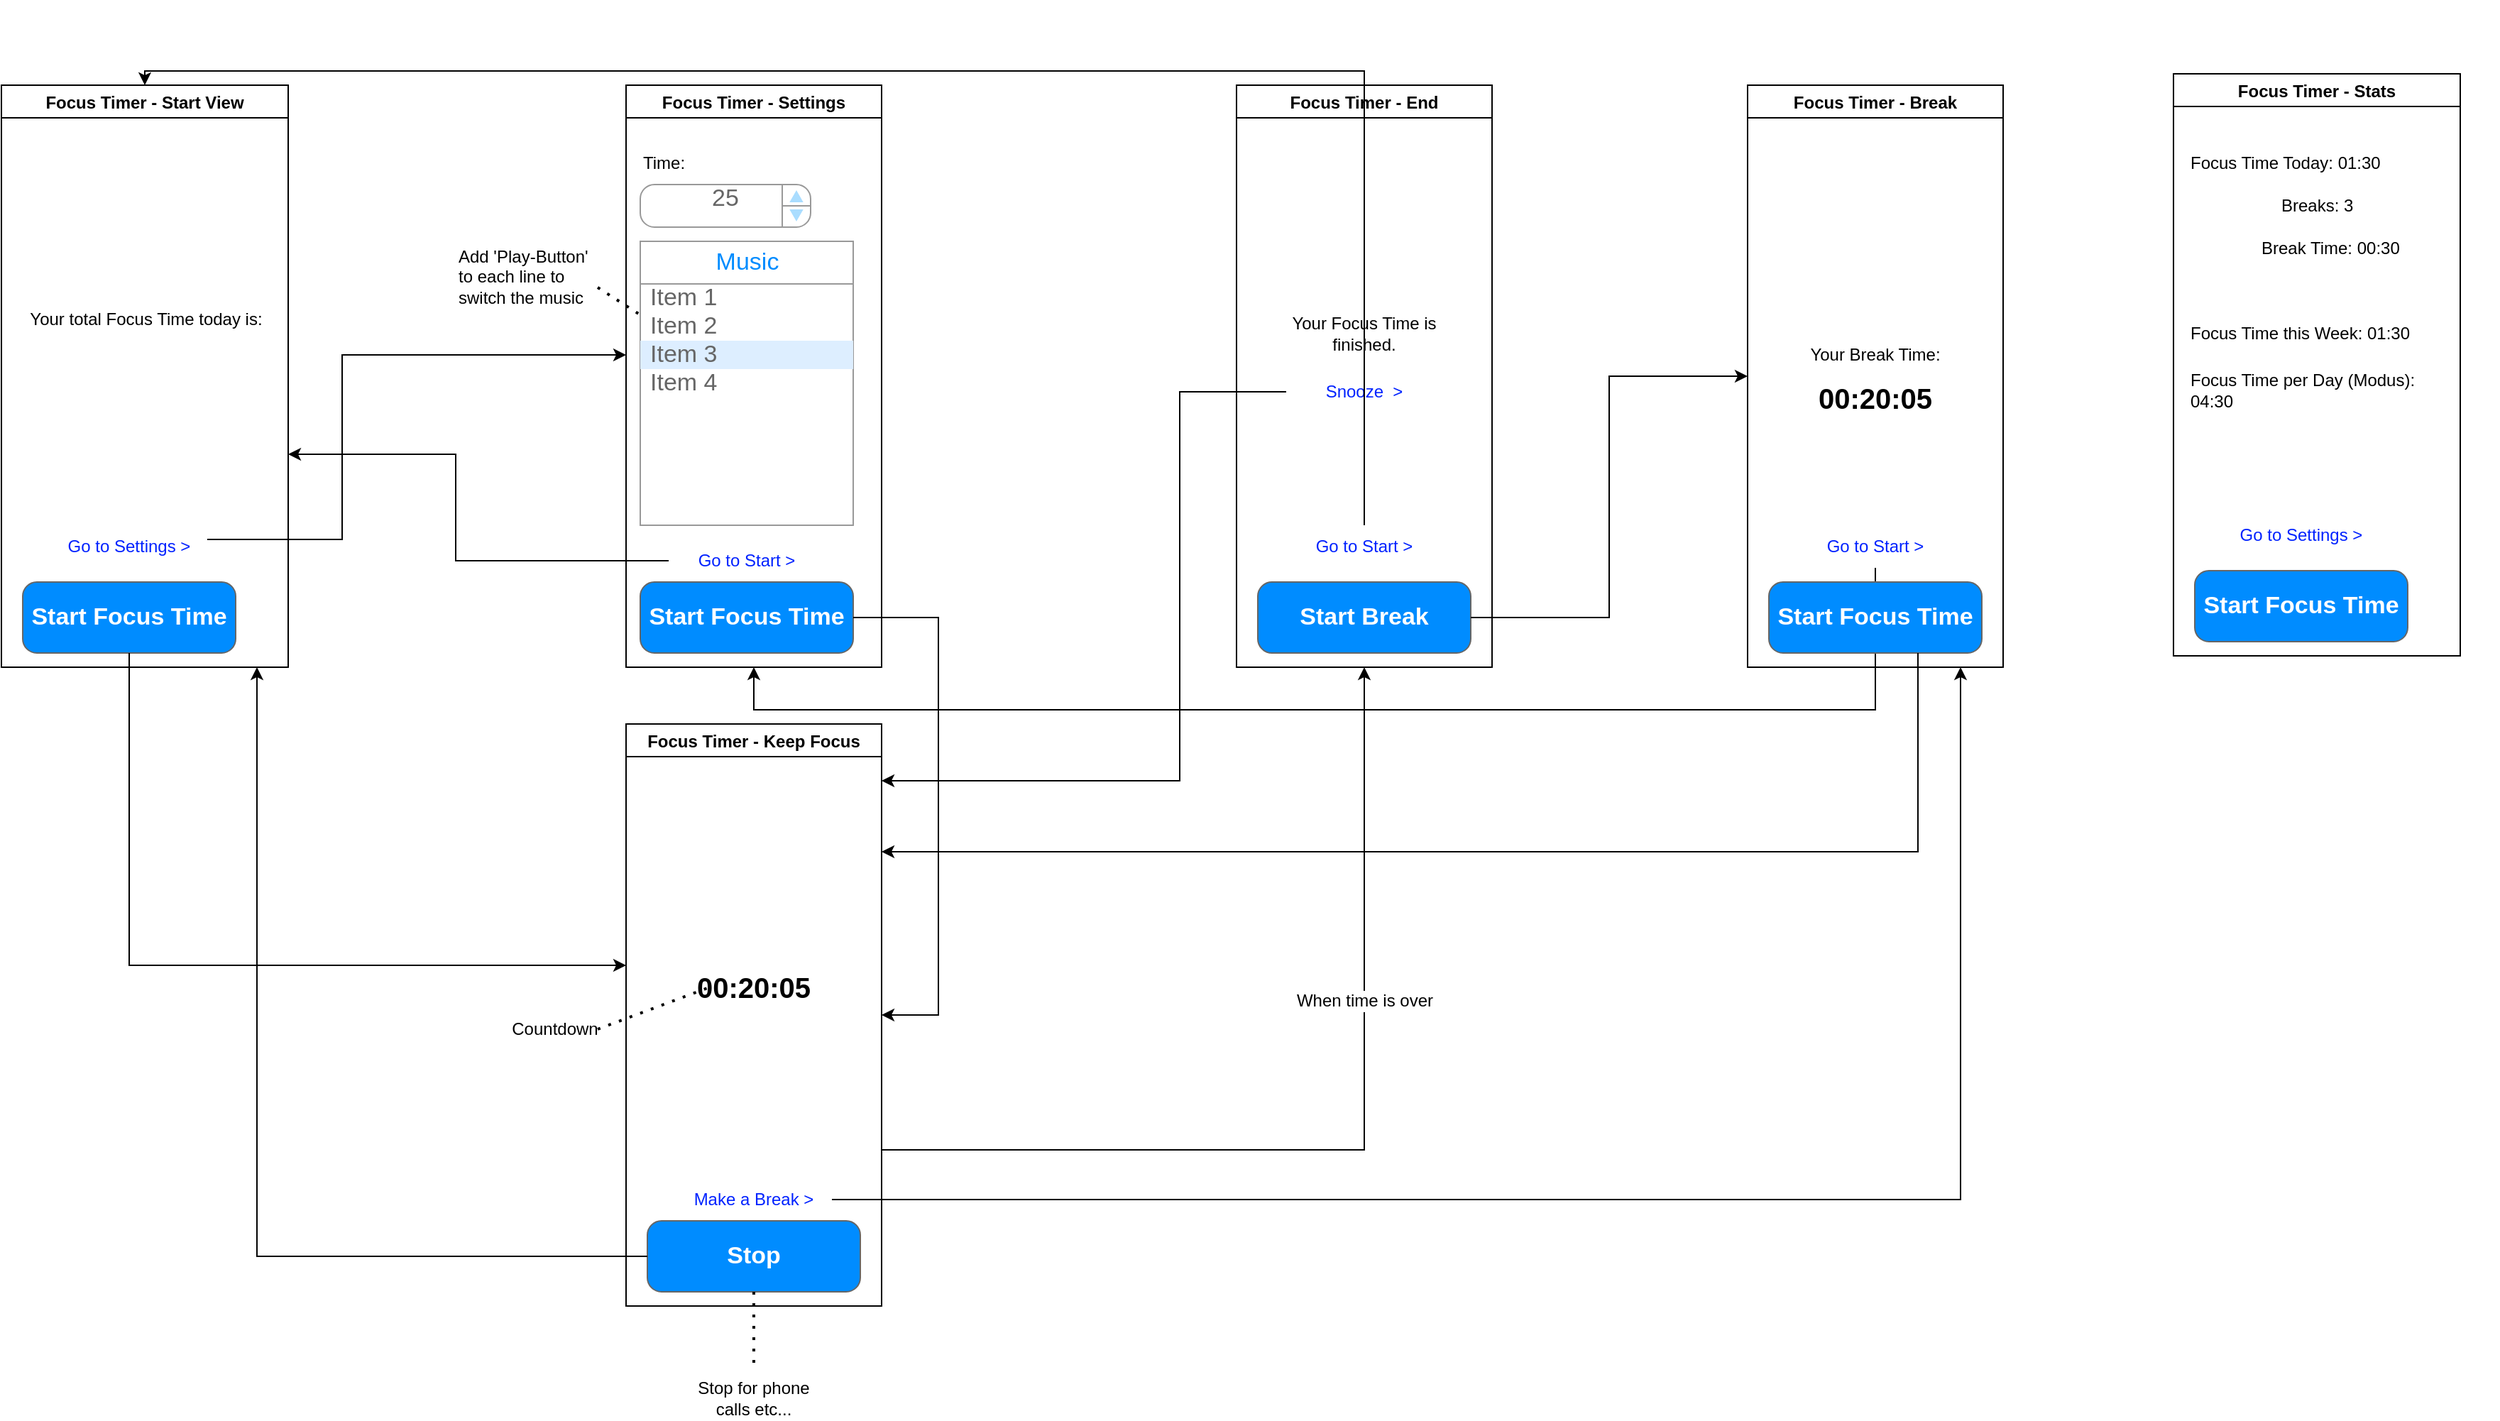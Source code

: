 <mxfile version="20.4.1" type="device"><diagram name="Page-1" id="f1b7ffb7-ca1e-a977-7cf5-a751b3c06c05"><mxGraphModel dx="2248" dy="705" grid="1" gridSize="10" guides="1" tooltips="1" connect="1" arrows="1" fold="1" page="1" pageScale="1" pageWidth="826" pageHeight="1169" background="#ffffff" math="0" shadow="0"><root><mxCell id="0"/><mxCell id="1" parent="0"/><mxCell id="MVP5gotej_pAPhnF4T3n-219" value="" style="endArrow=classic;html=1;rounded=0;fontSize=12;fontColor=#0022FF;align=center;edgeStyle=elbowEdgeStyle;elbow=vertical;" parent="1" source="MVP5gotej_pAPhnF4T3n-218" target="MVP5gotej_pAPhnF4T3n-155" edge="1"><mxGeometry width="50" height="50" relative="1" as="geometry"><mxPoint x="295" y="415" as="sourcePoint"/><mxPoint x="10" y="340" as="targetPoint"/><Array as="points"><mxPoint x="530" y="520"/><mxPoint x="450" y="360"/><mxPoint x="520" y="520"/><mxPoint x="520" y="520"/></Array></mxGeometry></mxCell><mxCell id="MVP5gotej_pAPhnF4T3n-155" value="Focus Timer - Settings" style="swimlane;" parent="1" vertex="1"><mxGeometry x="-180" y="80" width="180" height="410" as="geometry"/></mxCell><mxCell id="MVP5gotej_pAPhnF4T3n-157" value="25" style="strokeWidth=1;shadow=0;dashed=0;align=center;html=1;shape=mxgraph.mockup.forms.spinner;strokeColor=#999999;spinLayout=right;spinStyle=normal;adjStyle=triangle;fillColor=#aaddff;fontSize=17;fontColor=#666666;mainText=;html=1;overflow=fill;" parent="MVP5gotej_pAPhnF4T3n-155" vertex="1"><mxGeometry x="10" y="70" width="120" height="30" as="geometry"/></mxCell><mxCell id="MVP5gotej_pAPhnF4T3n-158" value="Time:" style="text;html=1;strokeColor=none;fillColor=none;align=left;verticalAlign=middle;whiteSpace=wrap;rounded=0;" parent="MVP5gotej_pAPhnF4T3n-155" vertex="1"><mxGeometry x="10" y="40" width="60" height="30" as="geometry"/></mxCell><mxCell id="MVP5gotej_pAPhnF4T3n-165" value="Start Focus Time" style="strokeWidth=1;shadow=0;dashed=0;align=center;html=1;shape=mxgraph.mockup.buttons.button;strokeColor=#666666;fontColor=#ffffff;mainText=;buttonStyle=round;fontSize=17;fontStyle=1;fillColor=#008cff;whiteSpace=wrap;" parent="MVP5gotej_pAPhnF4T3n-155" vertex="1"><mxGeometry x="10" y="350" width="150" height="50" as="geometry"/></mxCell><mxCell id="MVP5gotej_pAPhnF4T3n-159" value="" style="strokeWidth=1;shadow=0;dashed=0;align=center;html=1;shape=mxgraph.mockup.forms.rrect;rSize=0;strokeColor=#999999;fillColor=#ffffff;" parent="MVP5gotej_pAPhnF4T3n-155" vertex="1"><mxGeometry x="10" y="110" width="150" height="200" as="geometry"/></mxCell><mxCell id="MVP5gotej_pAPhnF4T3n-160" value="Music" style="strokeWidth=1;shadow=0;dashed=0;align=center;html=1;shape=mxgraph.mockup.forms.rrect;rSize=0;strokeColor=#999999;fontColor=#008cff;fontSize=17;fillColor=#ffffff;resizeWidth=1;" parent="MVP5gotej_pAPhnF4T3n-159" vertex="1"><mxGeometry width="150" height="30" relative="1" as="geometry"/></mxCell><mxCell id="MVP5gotej_pAPhnF4T3n-161" value="Item 1" style="strokeWidth=1;shadow=0;dashed=0;align=center;html=1;shape=mxgraph.mockup.forms.anchor;fontSize=17;fontColor=#666666;align=left;spacingLeft=5;resizeWidth=1;" parent="MVP5gotej_pAPhnF4T3n-159" vertex="1"><mxGeometry width="150" height="20" relative="1" as="geometry"><mxPoint y="30" as="offset"/></mxGeometry></mxCell><mxCell id="MVP5gotej_pAPhnF4T3n-162" value="Item 2" style="strokeWidth=1;shadow=0;dashed=0;align=center;html=1;shape=mxgraph.mockup.forms.anchor;fontSize=17;fontColor=#666666;align=left;spacingLeft=5;resizeWidth=1;" parent="MVP5gotej_pAPhnF4T3n-159" vertex="1"><mxGeometry width="150" height="20" relative="1" as="geometry"><mxPoint y="50" as="offset"/></mxGeometry></mxCell><mxCell id="MVP5gotej_pAPhnF4T3n-163" value="Item 3" style="strokeWidth=1;shadow=0;dashed=0;align=center;html=1;shape=mxgraph.mockup.forms.rrect;rSize=0;fontSize=17;fontColor=#666666;align=left;spacingLeft=5;fillColor=#ddeeff;strokeColor=none;resizeWidth=1;" parent="MVP5gotej_pAPhnF4T3n-159" vertex="1"><mxGeometry width="150" height="20" relative="1" as="geometry"><mxPoint y="70" as="offset"/></mxGeometry></mxCell><mxCell id="MVP5gotej_pAPhnF4T3n-164" value="Item 4" style="strokeWidth=1;shadow=0;dashed=0;align=center;html=1;shape=mxgraph.mockup.forms.anchor;fontSize=17;fontColor=#666666;align=left;spacingLeft=5;resizeWidth=1;" parent="MVP5gotej_pAPhnF4T3n-159" vertex="1"><mxGeometry width="150" height="20" relative="1" as="geometry"><mxPoint y="90" as="offset"/></mxGeometry></mxCell><mxCell id="TDfAbqtwtTDkD66b4viC-15" value="Go to Start &amp;gt;" style="text;html=1;strokeColor=none;fillColor=none;align=center;verticalAlign=middle;whiteSpace=wrap;rounded=0;fontSize=12;fontStyle=0;fontColor=#0022FF;" vertex="1" parent="MVP5gotej_pAPhnF4T3n-155"><mxGeometry x="30" y="320" width="110" height="30" as="geometry"/></mxCell><mxCell id="MVP5gotej_pAPhnF4T3n-166" value="Add 'Play-Button' to each line to switch the music" style="text;html=1;strokeColor=none;fillColor=none;align=left;verticalAlign=middle;whiteSpace=wrap;rounded=0;" parent="1" vertex="1"><mxGeometry x="-300" y="200" width="100" height="30" as="geometry"/></mxCell><mxCell id="MVP5gotej_pAPhnF4T3n-167" value="" style="endArrow=none;dashed=1;html=1;dashPattern=1 3;strokeWidth=2;rounded=0;exitX=1;exitY=0.75;exitDx=0;exitDy=0;" parent="1" source="MVP5gotej_pAPhnF4T3n-166" target="MVP5gotej_pAPhnF4T3n-159" edge="1"><mxGeometry width="50" height="50" relative="1" as="geometry"><mxPoint x="-120" y="580" as="sourcePoint"/><mxPoint x="-70" y="530" as="targetPoint"/></mxGeometry></mxCell><mxCell id="MVP5gotej_pAPhnF4T3n-168" value="Focus Timer - Break" style="swimlane;" parent="1" vertex="1"><mxGeometry x="610" y="80" width="180" height="410" as="geometry"/></mxCell><mxCell id="MVP5gotej_pAPhnF4T3n-179" value="Your Break Time:" style="text;html=1;strokeColor=none;fillColor=none;align=center;verticalAlign=middle;whiteSpace=wrap;rounded=0;" parent="MVP5gotej_pAPhnF4T3n-168" vertex="1"><mxGeometry x="35" y="175" width="110" height="30" as="geometry"/></mxCell><mxCell id="MVP5gotej_pAPhnF4T3n-180" value="00:20:05" style="text;html=1;strokeColor=none;fillColor=none;align=center;verticalAlign=middle;whiteSpace=wrap;rounded=0;fontStyle=1;fontSize=20;" parent="MVP5gotej_pAPhnF4T3n-168" vertex="1"><mxGeometry x="60" y="205" width="60" height="30" as="geometry"/></mxCell><mxCell id="MVP5gotej_pAPhnF4T3n-181" value="Start Focus Time" style="strokeWidth=1;shadow=0;dashed=0;align=center;html=1;shape=mxgraph.mockup.buttons.button;strokeColor=#666666;fontColor=#ffffff;mainText=;buttonStyle=round;fontSize=17;fontStyle=1;fillColor=#008cff;whiteSpace=wrap;" parent="MVP5gotej_pAPhnF4T3n-168" vertex="1"><mxGeometry x="15" y="350" width="150" height="50" as="geometry"/></mxCell><mxCell id="MVP5gotej_pAPhnF4T3n-218" value="Go to Start &amp;gt;" style="text;html=1;strokeColor=none;fillColor=none;align=center;verticalAlign=middle;whiteSpace=wrap;rounded=0;fontSize=12;fontStyle=0;fontColor=#0022FF;" parent="MVP5gotej_pAPhnF4T3n-168" vertex="1"><mxGeometry x="35" y="310" width="110" height="30" as="geometry"/></mxCell><mxCell id="MVP5gotej_pAPhnF4T3n-186" value="Focus Timer - Keep Focus" style="swimlane;" parent="1" vertex="1"><mxGeometry x="-180" y="530" width="180" height="410" as="geometry"/></mxCell><mxCell id="MVP5gotej_pAPhnF4T3n-189" value="Stop" style="strokeWidth=1;shadow=0;dashed=0;align=center;html=1;shape=mxgraph.mockup.buttons.button;strokeColor=#666666;fontColor=#ffffff;mainText=;buttonStyle=round;fontSize=17;fontStyle=1;fillColor=#008cff;whiteSpace=wrap;" parent="MVP5gotej_pAPhnF4T3n-186" vertex="1"><mxGeometry x="15" y="350" width="150" height="50" as="geometry"/></mxCell><mxCell id="MVP5gotej_pAPhnF4T3n-200" value="00:20:05" style="text;html=1;strokeColor=none;fillColor=none;align=center;verticalAlign=middle;whiteSpace=wrap;rounded=0;fontStyle=1;fontSize=20;" parent="MVP5gotej_pAPhnF4T3n-186" vertex="1"><mxGeometry x="60" y="170" width="60" height="30" as="geometry"/></mxCell><mxCell id="MVP5gotej_pAPhnF4T3n-231" value="Make a Break &amp;gt;" style="text;html=1;strokeColor=none;fillColor=none;align=center;verticalAlign=middle;whiteSpace=wrap;rounded=0;fontSize=12;fontStyle=0;fontColor=#0022FF;" parent="MVP5gotej_pAPhnF4T3n-186" vertex="1"><mxGeometry x="35" y="320" width="110" height="30" as="geometry"/></mxCell><mxCell id="MVP5gotej_pAPhnF4T3n-199" value="" style="endArrow=classic;html=1;rounded=0;fontSize=20;edgeStyle=orthogonalEdgeStyle;" parent="1" source="MVP5gotej_pAPhnF4T3n-231" target="MVP5gotej_pAPhnF4T3n-168" edge="1"><mxGeometry width="50" height="50" relative="1" as="geometry"><mxPoint x="90" y="580" as="sourcePoint"/><mxPoint x="140" y="530" as="targetPoint"/><Array as="points"><mxPoint x="760" y="865"/></Array></mxGeometry></mxCell><mxCell id="MVP5gotej_pAPhnF4T3n-201" value="Countdown" style="text;html=1;strokeColor=none;fillColor=none;align=center;verticalAlign=middle;whiteSpace=wrap;rounded=0;fontSize=12;" parent="1" vertex="1"><mxGeometry x="-260" y="730" width="60" height="30" as="geometry"/></mxCell><mxCell id="MVP5gotej_pAPhnF4T3n-204" value="" style="endArrow=none;dashed=1;html=1;dashPattern=1 3;strokeWidth=2;rounded=0;fontSize=12;exitX=1;exitY=0.5;exitDx=0;exitDy=0;entryX=0;entryY=0.5;entryDx=0;entryDy=0;" parent="1" source="MVP5gotej_pAPhnF4T3n-201" target="MVP5gotej_pAPhnF4T3n-200" edge="1"><mxGeometry width="50" height="50" relative="1" as="geometry"><mxPoint x="80" y="720" as="sourcePoint"/><mxPoint x="130" y="670" as="targetPoint"/></mxGeometry></mxCell><mxCell id="MVP5gotej_pAPhnF4T3n-205" value="" style="endArrow=classic;html=1;rounded=0;fontSize=12;edgeStyle=elbowEdgeStyle;" parent="1" source="MVP5gotej_pAPhnF4T3n-165" target="MVP5gotej_pAPhnF4T3n-186" edge="1"><mxGeometry width="50" height="50" relative="1" as="geometry"><mxPoint x="80" y="550" as="sourcePoint"/><mxPoint x="130" y="500" as="targetPoint"/><Array as="points"><mxPoint x="40" y="370"/></Array></mxGeometry></mxCell><mxCell id="MVP5gotej_pAPhnF4T3n-207" value="Focus Timer - End" style="swimlane;" parent="1" vertex="1"><mxGeometry x="250" y="80" width="180" height="410" as="geometry"/></mxCell><mxCell id="MVP5gotej_pAPhnF4T3n-208" value="Your Focus Time is finished." style="text;html=1;strokeColor=none;fillColor=none;align=center;verticalAlign=middle;whiteSpace=wrap;rounded=0;" parent="MVP5gotej_pAPhnF4T3n-207" vertex="1"><mxGeometry x="35" y="160" width="110" height="30" as="geometry"/></mxCell><mxCell id="MVP5gotej_pAPhnF4T3n-210" value="Start Break" style="strokeWidth=1;shadow=0;dashed=0;align=center;html=1;shape=mxgraph.mockup.buttons.button;strokeColor=#666666;fontColor=#ffffff;mainText=;buttonStyle=round;fontSize=17;fontStyle=1;fillColor=#008cff;whiteSpace=wrap;" parent="MVP5gotej_pAPhnF4T3n-207" vertex="1"><mxGeometry x="15" y="350" width="150" height="50" as="geometry"/></mxCell><mxCell id="MVP5gotej_pAPhnF4T3n-212" value="Go to Start &amp;gt;" style="text;html=1;strokeColor=none;fillColor=none;align=center;verticalAlign=middle;whiteSpace=wrap;rounded=0;fontSize=12;fontStyle=0;fontColor=#0022FF;" parent="MVP5gotej_pAPhnF4T3n-207" vertex="1"><mxGeometry x="35" y="310" width="110" height="30" as="geometry"/></mxCell><mxCell id="TDfAbqtwtTDkD66b4viC-1" value="Snooze&amp;nbsp; &amp;gt;" style="text;html=1;strokeColor=none;fillColor=none;align=center;verticalAlign=middle;whiteSpace=wrap;rounded=0;fontSize=12;fontStyle=0;fontColor=#0022FF;" vertex="1" parent="MVP5gotej_pAPhnF4T3n-207"><mxGeometry x="35" y="201" width="110" height="30" as="geometry"/></mxCell><mxCell id="MVP5gotej_pAPhnF4T3n-216" value="" style="endArrow=classic;html=1;rounded=0;fontSize=12;fontColor=#0022FF;align=center;edgeStyle=elbowEdgeStyle;elbow=vertical;" parent="1" source="MVP5gotej_pAPhnF4T3n-212" target="TDfAbqtwtTDkD66b4viC-3" edge="1"><mxGeometry width="50" height="50" relative="1" as="geometry"><mxPoint x="200" y="520" as="sourcePoint"/><mxPoint x="250" y="470" as="targetPoint"/><Array as="points"><mxPoint x="40" y="70"/><mxPoint x="-390" y="30"/></Array></mxGeometry></mxCell><mxCell id="MVP5gotej_pAPhnF4T3n-217" value="" style="endArrow=classic;html=1;rounded=0;fontSize=12;fontColor=#0022FF;edgeStyle=orthogonalEdgeStyle;" parent="1" source="MVP5gotej_pAPhnF4T3n-210" target="MVP5gotej_pAPhnF4T3n-168" edge="1"><mxGeometry width="50" height="50" relative="1" as="geometry"><mxPoint x="510" y="610" as="sourcePoint"/><mxPoint x="560" y="560" as="targetPoint"/></mxGeometry></mxCell><mxCell id="MVP5gotej_pAPhnF4T3n-220" value="" style="endArrow=classic;html=1;rounded=0;fontSize=12;fontColor=#0022FF;elbow=vertical;edgeStyle=elbowEdgeStyle;" parent="1" source="MVP5gotej_pAPhnF4T3n-181" target="MVP5gotej_pAPhnF4T3n-186" edge="1"><mxGeometry width="50" height="50" relative="1" as="geometry"><mxPoint x="510" y="660" as="sourcePoint"/><mxPoint x="560" y="610" as="targetPoint"/><Array as="points"><mxPoint x="730" y="620"/><mxPoint x="330" y="670"/></Array></mxGeometry></mxCell><mxCell id="MVP5gotej_pAPhnF4T3n-221" value="" style="endArrow=classic;html=1;rounded=0;fontSize=12;fontColor=#0022FF;entryX=0.5;entryY=1;entryDx=0;entryDy=0;edgeStyle=elbowEdgeStyle;" parent="1" source="MVP5gotej_pAPhnF4T3n-186" target="MVP5gotej_pAPhnF4T3n-207" edge="1"><mxGeometry width="50" height="50" relative="1" as="geometry"><mxPoint x="350" y="790" as="sourcePoint"/><mxPoint x="400" y="740" as="targetPoint"/><Array as="points"><mxPoint x="340" y="830"/><mxPoint x="340" y="600"/></Array></mxGeometry></mxCell><mxCell id="MVP5gotej_pAPhnF4T3n-222" value="When time is over" style="edgeLabel;html=1;align=center;verticalAlign=middle;resizable=0;points=[];fontSize=12;fontColor=#000000;" parent="MVP5gotej_pAPhnF4T3n-221" vertex="1" connectable="0"><mxGeometry x="0.309" relative="1" as="geometry"><mxPoint as="offset"/></mxGeometry></mxCell><mxCell id="MVP5gotej_pAPhnF4T3n-223" value="" style="shape=image;html=1;verticalAlign=top;verticalLabelPosition=bottom;labelBackgroundColor=#ffffff;imageAspect=0;aspect=fixed;image=https://cdn2.iconfinder.com/data/icons/user-interface-169/32/bell-128.png;fontSize=12;fontColor=#000000;" parent="1" vertex="1"><mxGeometry x="314" y="20" width="52" height="52" as="geometry"/></mxCell><mxCell id="MVP5gotej_pAPhnF4T3n-232" value="Stop for phone calls etc..." style="text;html=1;strokeColor=none;fillColor=none;align=center;verticalAlign=middle;whiteSpace=wrap;rounded=0;fontSize=12;fontColor=#000000;" parent="1" vertex="1"><mxGeometry x="-135" y="990" width="90" height="30" as="geometry"/></mxCell><mxCell id="MVP5gotej_pAPhnF4T3n-234" value="" style="endArrow=none;dashed=1;html=1;dashPattern=1 3;strokeWidth=2;rounded=0;fontSize=12;fontColor=#000000;" parent="1" target="MVP5gotej_pAPhnF4T3n-189" edge="1"><mxGeometry width="50" height="50" relative="1" as="geometry"><mxPoint x="-90" y="980" as="sourcePoint"/><mxPoint x="440" y="740" as="targetPoint"/></mxGeometry></mxCell><mxCell id="hmSVjqWT71PVAOj1vNmM-1" value="Focus Timer - Stats" style="swimlane;" parent="1" vertex="1"><mxGeometry x="910" y="72" width="202" height="410" as="geometry"/></mxCell><mxCell id="hmSVjqWT71PVAOj1vNmM-4" value="Start Focus Time" style="strokeWidth=1;shadow=0;dashed=0;align=center;html=1;shape=mxgraph.mockup.buttons.button;strokeColor=#666666;fontColor=#ffffff;mainText=;buttonStyle=round;fontSize=17;fontStyle=1;fillColor=#008cff;whiteSpace=wrap;" parent="hmSVjqWT71PVAOj1vNmM-1" vertex="1"><mxGeometry x="15" y="350" width="150" height="50" as="geometry"/></mxCell><mxCell id="hmSVjqWT71PVAOj1vNmM-5" value="Go to Settings &amp;gt;" style="text;html=1;strokeColor=none;fillColor=none;align=center;verticalAlign=middle;whiteSpace=wrap;rounded=0;fontSize=12;fontStyle=0;fontColor=#0022FF;" parent="hmSVjqWT71PVAOj1vNmM-1" vertex="1"><mxGeometry x="35" y="310" width="110" height="30" as="geometry"/></mxCell><mxCell id="hmSVjqWT71PVAOj1vNmM-6" value="Focus Time Today: 01:30" style="text;html=1;strokeColor=none;fillColor=none;align=left;verticalAlign=middle;whiteSpace=wrap;rounded=0;" parent="hmSVjqWT71PVAOj1vNmM-1" vertex="1"><mxGeometry x="10" y="48" width="155" height="30" as="geometry"/></mxCell><mxCell id="hmSVjqWT71PVAOj1vNmM-7" value="Break Time: 00:30" style="text;html=1;strokeColor=none;fillColor=none;align=left;verticalAlign=middle;whiteSpace=wrap;rounded=0;" parent="hmSVjqWT71PVAOj1vNmM-1" vertex="1"><mxGeometry x="60" y="108" width="155" height="30" as="geometry"/></mxCell><mxCell id="hmSVjqWT71PVAOj1vNmM-8" value="Breaks: 3" style="text;html=1;strokeColor=none;fillColor=none;align=left;verticalAlign=middle;whiteSpace=wrap;rounded=0;" parent="hmSVjqWT71PVAOj1vNmM-1" vertex="1"><mxGeometry x="74" y="78" width="155" height="30" as="geometry"/></mxCell><mxCell id="hmSVjqWT71PVAOj1vNmM-9" value="Focus Time this Week: 01:30" style="text;html=1;strokeColor=none;fillColor=none;align=left;verticalAlign=middle;whiteSpace=wrap;rounded=0;" parent="hmSVjqWT71PVAOj1vNmM-1" vertex="1"><mxGeometry x="10" y="168" width="180" height="30" as="geometry"/></mxCell><mxCell id="hmSVjqWT71PVAOj1vNmM-10" value="Focus Time per Day (Modus): 04:30" style="text;html=1;strokeColor=none;fillColor=none;align=left;verticalAlign=middle;whiteSpace=wrap;rounded=0;" parent="hmSVjqWT71PVAOj1vNmM-1" vertex="1"><mxGeometry x="10" y="208" width="180" height="30" as="geometry"/></mxCell><mxCell id="hmSVjqWT71PVAOj1vNmM-11" value="" style="endArrow=classic;html=1;rounded=0;edgeStyle=elbowEdgeStyle;" parent="1" source="MVP5gotej_pAPhnF4T3n-189" target="TDfAbqtwtTDkD66b4viC-3" edge="1"><mxGeometry width="50" height="50" relative="1" as="geometry"><mxPoint x="230" y="1010" as="sourcePoint"/><mxPoint x="360" y="302" as="targetPoint"/><Array as="points"><mxPoint x="-440" y="590"/><mxPoint x="390" y="610"/></Array></mxGeometry></mxCell><mxCell id="TDfAbqtwtTDkD66b4viC-2" value="" style="endArrow=classic;html=1;rounded=0;edgeStyle=orthogonalEdgeStyle;" edge="1" parent="1" source="TDfAbqtwtTDkD66b4viC-1" target="MVP5gotej_pAPhnF4T3n-186"><mxGeometry width="50" height="50" relative="1" as="geometry"><mxPoint x="500" y="710" as="sourcePoint"/><mxPoint x="550" y="660" as="targetPoint"/><Array as="points"><mxPoint x="210" y="296"/><mxPoint x="210" y="570"/></Array></mxGeometry></mxCell><mxCell id="TDfAbqtwtTDkD66b4viC-3" value="Focus Timer - Start View" style="swimlane;" vertex="1" parent="1"><mxGeometry x="-620" y="80" width="202" height="410" as="geometry"/></mxCell><mxCell id="TDfAbqtwtTDkD66b4viC-4" value="Start Focus Time" style="strokeWidth=1;shadow=0;dashed=0;align=center;html=1;shape=mxgraph.mockup.buttons.button;strokeColor=#666666;fontColor=#ffffff;mainText=;buttonStyle=round;fontSize=17;fontStyle=1;fillColor=#008cff;whiteSpace=wrap;" vertex="1" parent="TDfAbqtwtTDkD66b4viC-3"><mxGeometry x="15" y="350" width="150" height="50" as="geometry"/></mxCell><mxCell id="TDfAbqtwtTDkD66b4viC-5" value="Go to Settings &amp;gt;" style="text;html=1;strokeColor=none;fillColor=none;align=center;verticalAlign=middle;whiteSpace=wrap;rounded=0;fontSize=12;fontStyle=0;fontColor=#0022FF;" vertex="1" parent="TDfAbqtwtTDkD66b4viC-3"><mxGeometry x="35" y="310" width="110" height="30" as="geometry"/></mxCell><mxCell id="TDfAbqtwtTDkD66b4viC-11" value="Your total Focus Time today is:" style="text;html=1;strokeColor=none;fillColor=none;align=center;verticalAlign=middle;whiteSpace=wrap;rounded=0;" vertex="1" parent="TDfAbqtwtTDkD66b4viC-3"><mxGeometry x="15" y="150" width="174" height="30" as="geometry"/></mxCell><mxCell id="TDfAbqtwtTDkD66b4viC-12" value="" style="endArrow=classic;html=1;rounded=0;edgeStyle=orthogonalEdgeStyle;" edge="1" parent="1" source="TDfAbqtwtTDkD66b4viC-5" target="MVP5gotej_pAPhnF4T3n-155"><mxGeometry width="50" height="50" relative="1" as="geometry"><mxPoint x="-180" y="380" as="sourcePoint"/><mxPoint x="-50" y="130" as="targetPoint"/><Array as="points"><mxPoint x="-380" y="400"/><mxPoint x="-380" y="270"/></Array></mxGeometry></mxCell><mxCell id="TDfAbqtwtTDkD66b4viC-13" value="" style="endArrow=classic;html=1;rounded=0;edgeStyle=elbowEdgeStyle;elbow=vertical;" edge="1" parent="1" source="TDfAbqtwtTDkD66b4viC-4" target="MVP5gotej_pAPhnF4T3n-186"><mxGeometry width="50" height="50" relative="1" as="geometry"><mxPoint x="-580" y="670" as="sourcePoint"/><mxPoint x="-530" y="620" as="targetPoint"/><Array as="points"><mxPoint x="-340" y="700"/></Array></mxGeometry></mxCell><mxCell id="TDfAbqtwtTDkD66b4viC-16" value="" style="endArrow=classic;html=1;rounded=0;edgeStyle=elbowEdgeStyle;" edge="1" parent="1" source="TDfAbqtwtTDkD66b4viC-15" target="TDfAbqtwtTDkD66b4viC-3"><mxGeometry width="50" height="50" relative="1" as="geometry"><mxPoint x="-270" y="470" as="sourcePoint"/><mxPoint x="-220" y="420" as="targetPoint"/><Array as="points"><mxPoint x="-300" y="340"/></Array></mxGeometry></mxCell></root></mxGraphModel></diagram></mxfile>